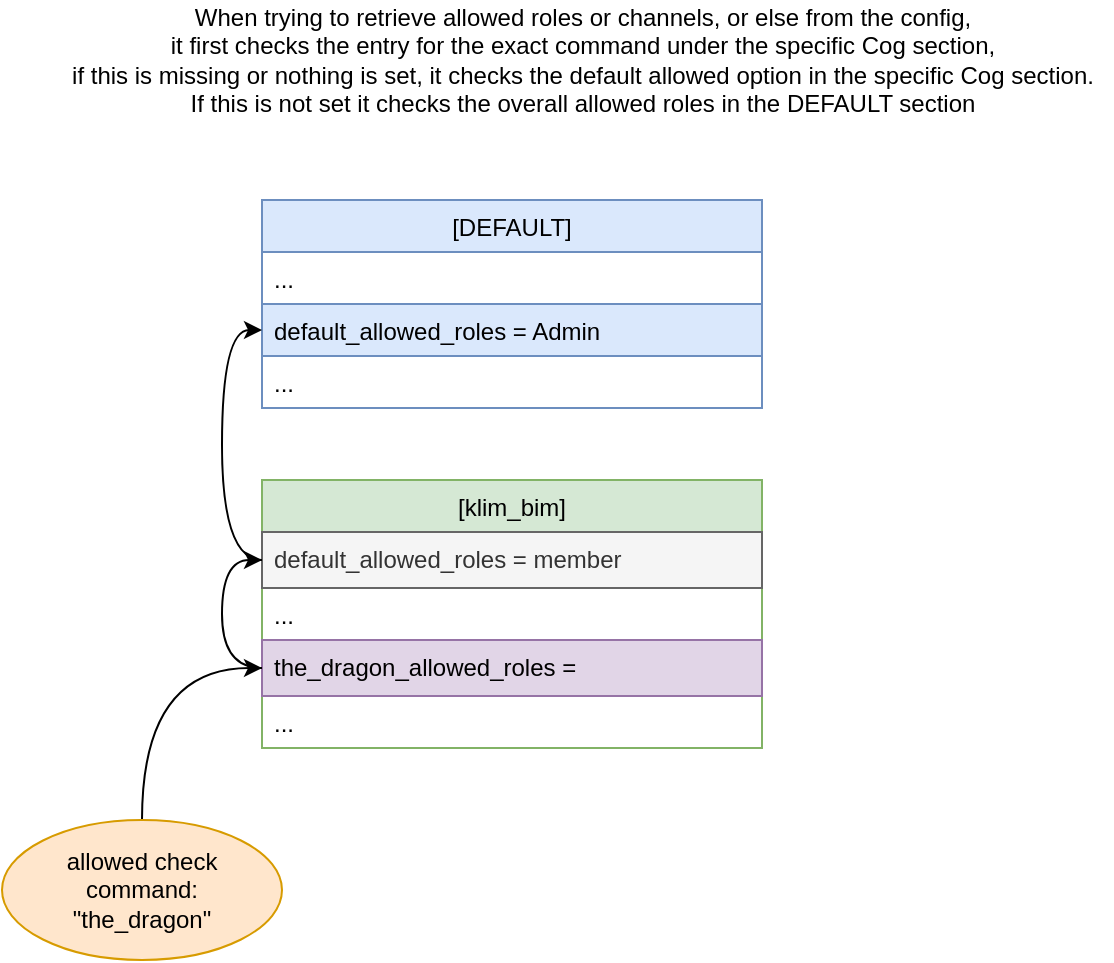 <mxfile version="13.7.9" type="device"><diagram id="y3UqtdaEkeM2f2xhNG0u" name="Page-1"><mxGraphModel dx="1718" dy="985" grid="1" gridSize="10" guides="1" tooltips="1" connect="1" arrows="1" fold="1" page="1" pageScale="1" pageWidth="1169" pageHeight="827" math="0" shadow="0"><root><mxCell id="0"/><mxCell id="1" parent="0"/><mxCell id="Gxzrnzge_FdW2DuEQFAk-7" value="[DEFAULT]" style="swimlane;fontStyle=0;childLayout=stackLayout;horizontal=1;startSize=26;fillColor=#dae8fc;horizontalStack=0;resizeParent=1;resizeParentMax=0;resizeLast=0;collapsible=1;marginBottom=0;strokeColor=#6c8ebf;" vertex="1" parent="1"><mxGeometry x="160" y="180" width="250" height="104" as="geometry"/></mxCell><mxCell id="Gxzrnzge_FdW2DuEQFAk-8" value="..." style="text;strokeColor=none;fillColor=none;align=left;verticalAlign=top;spacingLeft=4;spacingRight=4;overflow=hidden;rotatable=0;points=[[0,0.5],[1,0.5]];portConstraint=eastwest;" vertex="1" parent="Gxzrnzge_FdW2DuEQFAk-7"><mxGeometry y="26" width="250" height="26" as="geometry"/></mxCell><mxCell id="Gxzrnzge_FdW2DuEQFAk-9" value="default_allowed_roles = Admin" style="text;strokeColor=#6c8ebf;fillColor=#dae8fc;align=left;verticalAlign=top;spacingLeft=4;spacingRight=4;overflow=hidden;rotatable=0;points=[[0,0.5],[1,0.5]];portConstraint=eastwest;" vertex="1" parent="Gxzrnzge_FdW2DuEQFAk-7"><mxGeometry y="52" width="250" height="26" as="geometry"/></mxCell><mxCell id="Gxzrnzge_FdW2DuEQFAk-10" value="..." style="text;strokeColor=none;fillColor=none;align=left;verticalAlign=top;spacingLeft=4;spacingRight=4;overflow=hidden;rotatable=0;points=[[0,0.5],[1,0.5]];portConstraint=eastwest;" vertex="1" parent="Gxzrnzge_FdW2DuEQFAk-7"><mxGeometry y="78" width="250" height="26" as="geometry"/></mxCell><mxCell id="Gxzrnzge_FdW2DuEQFAk-1" value="[klim_bim]" style="swimlane;fontStyle=0;childLayout=stackLayout;horizontal=1;startSize=26;fillColor=#d5e8d4;horizontalStack=0;resizeParent=1;resizeParentMax=0;resizeLast=0;collapsible=1;marginBottom=0;strokeColor=#82b366;" vertex="1" parent="1"><mxGeometry x="160" y="320" width="250" height="134" as="geometry"/></mxCell><mxCell id="Gxzrnzge_FdW2DuEQFAk-6" value="default_allowed_roles = member" style="text;strokeColor=#666666;fillColor=#f5f5f5;align=left;verticalAlign=top;spacingLeft=4;spacingRight=4;overflow=hidden;rotatable=0;points=[[0,0.5],[1,0.5]];portConstraint=eastwest;fontColor=#333333;" vertex="1" parent="Gxzrnzge_FdW2DuEQFAk-1"><mxGeometry y="26" width="250" height="28" as="geometry"/></mxCell><mxCell id="Gxzrnzge_FdW2DuEQFAk-2" value="..." style="text;strokeColor=none;fillColor=none;align=left;verticalAlign=top;spacingLeft=4;spacingRight=4;overflow=hidden;rotatable=0;points=[[0,0.5],[1,0.5]];portConstraint=eastwest;" vertex="1" parent="Gxzrnzge_FdW2DuEQFAk-1"><mxGeometry y="54" width="250" height="26" as="geometry"/></mxCell><mxCell id="Gxzrnzge_FdW2DuEQFAk-5" value="the_dragon_allowed_roles = " style="text;strokeColor=#9673a6;fillColor=#e1d5e7;align=left;verticalAlign=top;spacingLeft=4;spacingRight=4;overflow=hidden;rotatable=0;points=[[0,0.5],[1,0.5]];portConstraint=eastwest;" vertex="1" parent="Gxzrnzge_FdW2DuEQFAk-1"><mxGeometry y="80" width="250" height="28" as="geometry"/></mxCell><mxCell id="Gxzrnzge_FdW2DuEQFAk-3" value="..." style="text;strokeColor=none;fillColor=none;align=left;verticalAlign=top;spacingLeft=4;spacingRight=4;overflow=hidden;rotatable=0;points=[[0,0.5],[1,0.5]];portConstraint=eastwest;" vertex="1" parent="Gxzrnzge_FdW2DuEQFAk-1"><mxGeometry y="108" width="250" height="26" as="geometry"/></mxCell><mxCell id="Gxzrnzge_FdW2DuEQFAk-12" style="edgeStyle=orthogonalEdgeStyle;curved=1;orthogonalLoop=1;jettySize=auto;html=1;entryX=0;entryY=0.5;entryDx=0;entryDy=0;" edge="1" parent="Gxzrnzge_FdW2DuEQFAk-1" source="Gxzrnzge_FdW2DuEQFAk-5" target="Gxzrnzge_FdW2DuEQFAk-6"><mxGeometry relative="1" as="geometry"><mxPoint x="310" y="94" as="targetPoint"/><Array as="points"><mxPoint x="-20" y="94"/><mxPoint x="-20" y="40"/></Array></mxGeometry></mxCell><mxCell id="Gxzrnzge_FdW2DuEQFAk-13" style="edgeStyle=orthogonalEdgeStyle;curved=1;orthogonalLoop=1;jettySize=auto;html=1;entryX=0;entryY=0.5;entryDx=0;entryDy=0;" edge="1" parent="1" source="Gxzrnzge_FdW2DuEQFAk-6" target="Gxzrnzge_FdW2DuEQFAk-9"><mxGeometry relative="1" as="geometry"><mxPoint x="100" y="360" as="targetPoint"/></mxGeometry></mxCell><mxCell id="Gxzrnzge_FdW2DuEQFAk-15" style="edgeStyle=orthogonalEdgeStyle;curved=1;orthogonalLoop=1;jettySize=auto;html=1;" edge="1" parent="1" source="Gxzrnzge_FdW2DuEQFAk-14" target="Gxzrnzge_FdW2DuEQFAk-5"><mxGeometry relative="1" as="geometry"/></mxCell><mxCell id="Gxzrnzge_FdW2DuEQFAk-14" value="allowed check&lt;br&gt;command:&lt;br&gt;&quot;the_dragon&quot;" style="ellipse;whiteSpace=wrap;html=1;fillColor=#ffe6cc;strokeColor=#d79b00;" vertex="1" parent="1"><mxGeometry x="30" y="490" width="140" height="70" as="geometry"/></mxCell><mxCell id="Gxzrnzge_FdW2DuEQFAk-16" value="When trying to retrieve allowed roles or channels, or else from the config,&lt;br&gt;it first checks the entry for the exact command under the specific Cog section,&lt;br&gt;if this is missing or nothing is set, it checks the default allowed option in the specific Cog section.&lt;br&gt;If this is not set it checks the overall allowed roles in the DEFAULT section&lt;br&gt;" style="text;html=1;align=center;verticalAlign=middle;resizable=0;points=[];autosize=1;" vertex="1" parent="1"><mxGeometry x="55" y="80" width="530" height="60" as="geometry"/></mxCell></root></mxGraphModel></diagram></mxfile>